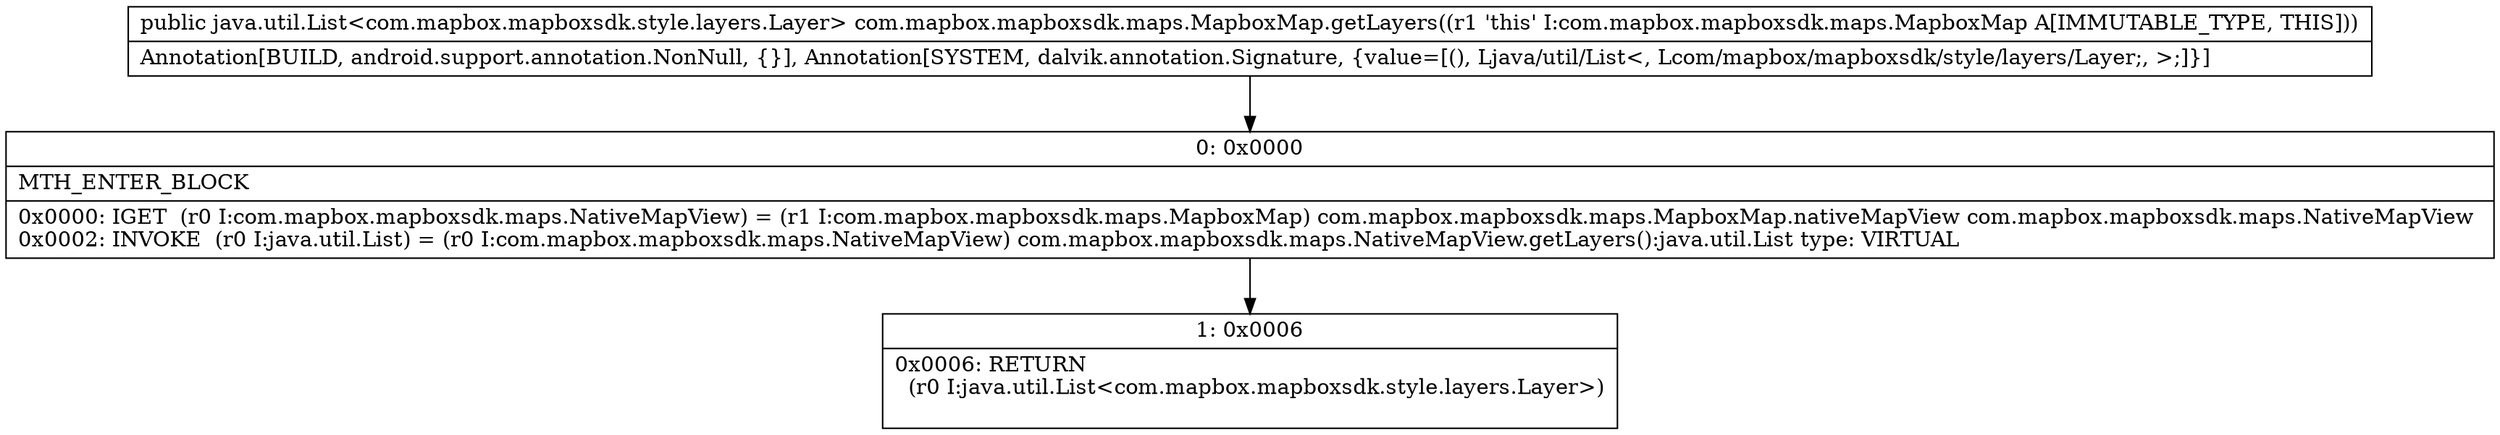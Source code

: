 digraph "CFG forcom.mapbox.mapboxsdk.maps.MapboxMap.getLayers()Ljava\/util\/List;" {
Node_0 [shape=record,label="{0\:\ 0x0000|MTH_ENTER_BLOCK\l|0x0000: IGET  (r0 I:com.mapbox.mapboxsdk.maps.NativeMapView) = (r1 I:com.mapbox.mapboxsdk.maps.MapboxMap) com.mapbox.mapboxsdk.maps.MapboxMap.nativeMapView com.mapbox.mapboxsdk.maps.NativeMapView \l0x0002: INVOKE  (r0 I:java.util.List) = (r0 I:com.mapbox.mapboxsdk.maps.NativeMapView) com.mapbox.mapboxsdk.maps.NativeMapView.getLayers():java.util.List type: VIRTUAL \l}"];
Node_1 [shape=record,label="{1\:\ 0x0006|0x0006: RETURN  \l  (r0 I:java.util.List\<com.mapbox.mapboxsdk.style.layers.Layer\>)\l \l}"];
MethodNode[shape=record,label="{public java.util.List\<com.mapbox.mapboxsdk.style.layers.Layer\> com.mapbox.mapboxsdk.maps.MapboxMap.getLayers((r1 'this' I:com.mapbox.mapboxsdk.maps.MapboxMap A[IMMUTABLE_TYPE, THIS]))  | Annotation[BUILD, android.support.annotation.NonNull, \{\}], Annotation[SYSTEM, dalvik.annotation.Signature, \{value=[(), Ljava\/util\/List\<, Lcom\/mapbox\/mapboxsdk\/style\/layers\/Layer;, \>;]\}]\l}"];
MethodNode -> Node_0;
Node_0 -> Node_1;
}

